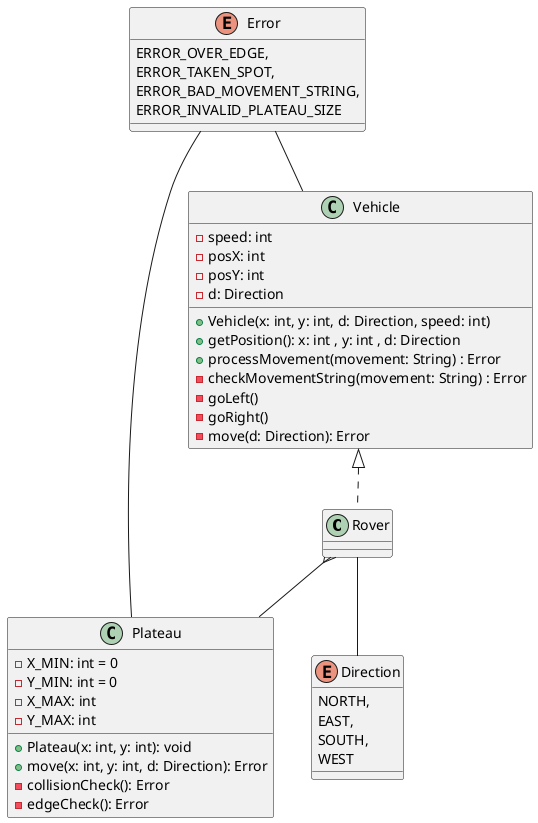 @startuml
'https://plantuml.com/class-diagram

Rover }-- Plateau
Rover -- Direction

Error -- Plateau
Error -- Vehicle

class Plateau {
- X_MIN: int = 0
- Y_MIN: int = 0
- X_MAX: int
- Y_MAX: int

+ Plateau(x: int, y: int): void
+ move(x: int, y: int, d: Direction): Error
- collisionCheck(): Error
- edgeCheck(): Error
}

class Vehicle {
    - speed: int
    - posX: int
    - posY: int
    - d: Direction

    + Vehicle(x: int, y: int, d: Direction, speed: int)
    + getPosition(): x: int , y: int , d: Direction
    + processMovement(movement: String) : Error
    - checkMovementString(movement: String) : Error
    - goLeft()
    - goRight()
    - move(d: Direction): Error
}

class Rover implements Vehicle {
}


enum Error {
    ERROR_OVER_EDGE,
    ERROR_TAKEN_SPOT,
    ERROR_BAD_MOVEMENT_STRING,
    ERROR_INVALID_PLATEAU_SIZE
}

enum Direction {
NORTH,
EAST,
SOUTH,
WEST
}

@enduml